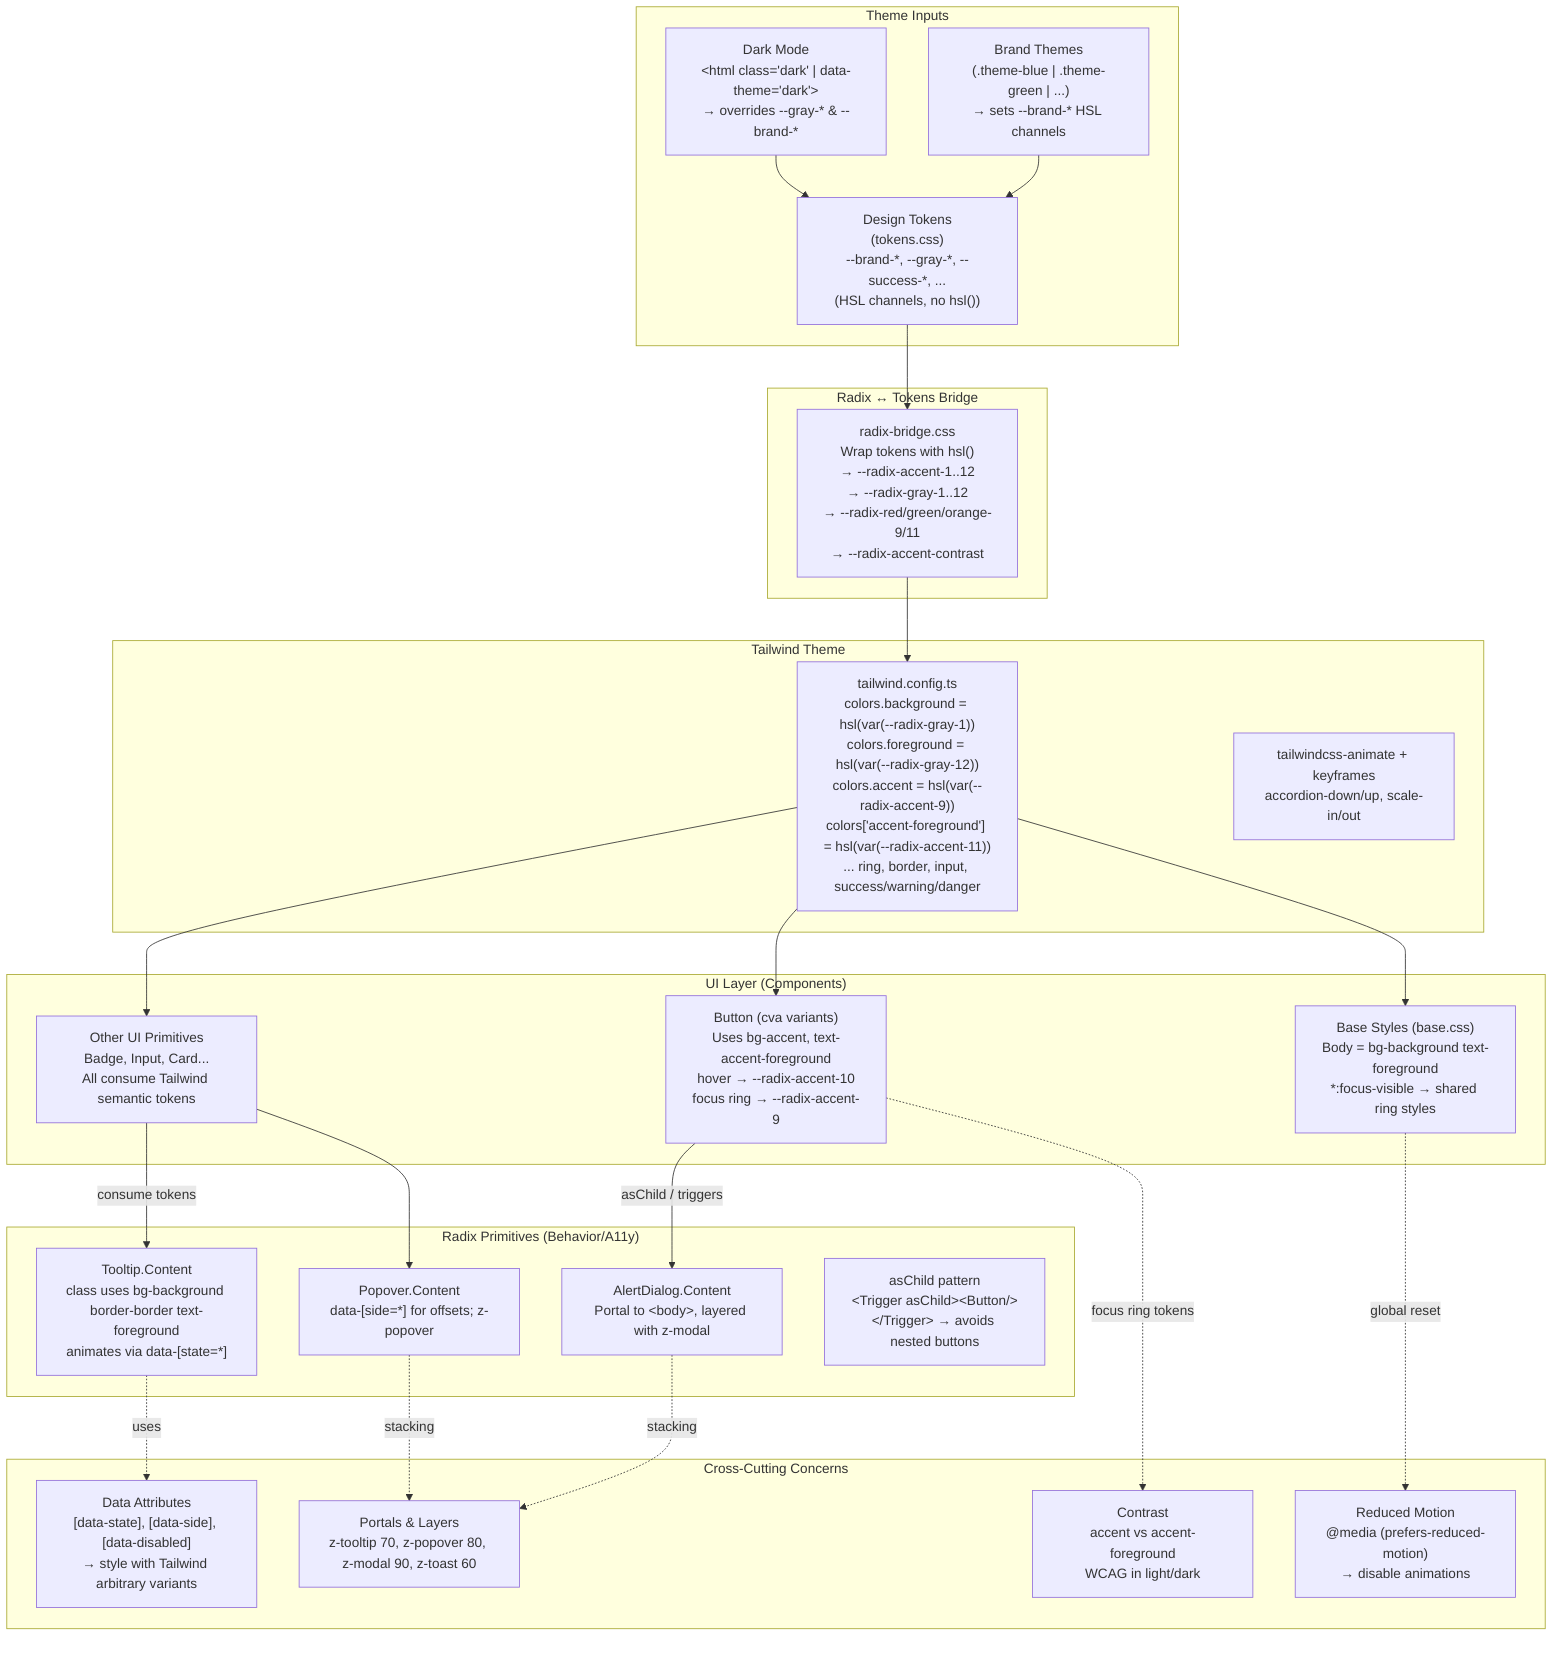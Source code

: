 flowchart TD
  %% ============ Theme Inputs ============
  subgraph A["Theme Inputs"]
    A1["Brand Themes<br/>(.theme-blue | .theme-green | ...)<br/>→ sets --brand-* HSL channels"]
    A2["Dark Mode<br/>&lt;html class='dark' | data-theme='dark'&gt;<br/>→ overrides --gray-* & --brand-*"]
    A3["Design Tokens<br/>(tokens.css)<br/>--brand-*, --gray-*, --success-*, ...<br/>(HSL channels, no hsl())"]
  end

  %% ============ Mapping Layer ============
  subgraph B["Radix ↔ Tokens Bridge"]
    B1["radix-bridge.css<br/>Wrap tokens with hsl()<br/>→ --radix-accent-1..12<br/>→ --radix-gray-1..12<br/>→ --radix-red/green/orange-9/11<br/>→ --radix-accent-contrast"]
  end

  %% ============ Tailwind Config ============
  subgraph C["Tailwind Theme"]
    C1["tailwind.config.ts<br/>colors.background = hsl(var(--radix-gray-1))<br/>colors.foreground = hsl(var(--radix-gray-12))<br/>colors.accent = hsl(var(--radix-accent-9))<br/>colors['accent-foreground'] = hsl(var(--radix-accent-11))<br/>... ring, border, input, success/warning/danger"]
    C2["tailwindcss-animate + keyframes<br/>accordion-down/up, scale-in/out"]
  end

  %% ============ UI Layer ============
  subgraph D["UI Layer (Components)"]
    D1["Base Styles (base.css)<br/>Body = bg-background text-foreground<br/>*:focus-visible → shared ring styles"]
    D2["Button (cva variants)<br/>Uses bg-accent, text-accent-foreground<br/>hover → --radix-accent-10<br/>focus ring → --radix-accent-9"]
    D3["Other UI Primitives<br/>Badge, Input, Card...<br/>All consume Tailwind semantic tokens"]
  end

  %% ============ Radix Primitives ============
  subgraph E["Radix Primitives (Behavior/A11y)"]
    E1["Tooltip.Content<br/>class uses bg-background border-border text-foreground<br/>animates via data-[state=*]"]
    E2["AlertDialog.Content<br/>Portal to &lt;body&gt;, layered with z-modal"]
    E3["Popover.Content<br/>data-[side=*] for offsets; z-popover"]
    E4["asChild pattern<br/>&lt;Trigger asChild&gt;&lt;Button/&gt;&lt;/Trigger&gt; → avoids nested buttons"]
  end

  %% ============ Cross-Cutting ============
  subgraph F["Cross-Cutting Concerns"]
    F1["Data Attributes<br/>[data-state], [data-side], [data-disabled]<br/>→ style with Tailwind arbitrary variants"]
    F2["Portals & Layers<br/>z-tooltip 70, z-popover 80, z-modal 90, z-toast 60"]
    F3["Contrast<br/>accent vs accent-foreground<br/>WCAG in light/dark"]
    F4["Reduced Motion<br/>@media (prefers-reduced-motion)<br/>→ disable animations"]
  end

  %% Flow
  A1 --> A3
  A2 --> A3
  A3 --> B1
  B1 --> C1
  C1 --> D1
  C1 --> D2
  C1 --> D3
  D2 -->|"asChild / triggers"| E2
  D3 -->|"consume tokens"| E1
  D3 --> E3

  %% Cross links
  E1 -.->|"uses"| F1
  E2 -.->|"stacking"| F2
  E3 -.->|"stacking"| F2
  D2 -.->|"focus ring tokens"| F3
  D1 -.->|"global reset"| F4